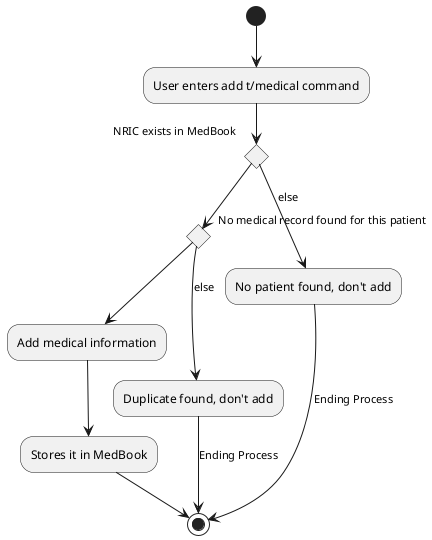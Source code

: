 @startuml
(*) --> "User enters add t/medical command"
if "NRIC exists in MedBook" then
  --> if "No medical record found for this patient" then
        --> "Add medical information"
        --> "Stores it in MedBook"
        --> (*)
      else
        --> [else] "Duplicate found, don't add"
        --> [Ending Process] (*)
      endif
else
  --> [else]"No patient found, don't add"
  --> [Ending Process] (*)
@enduml
